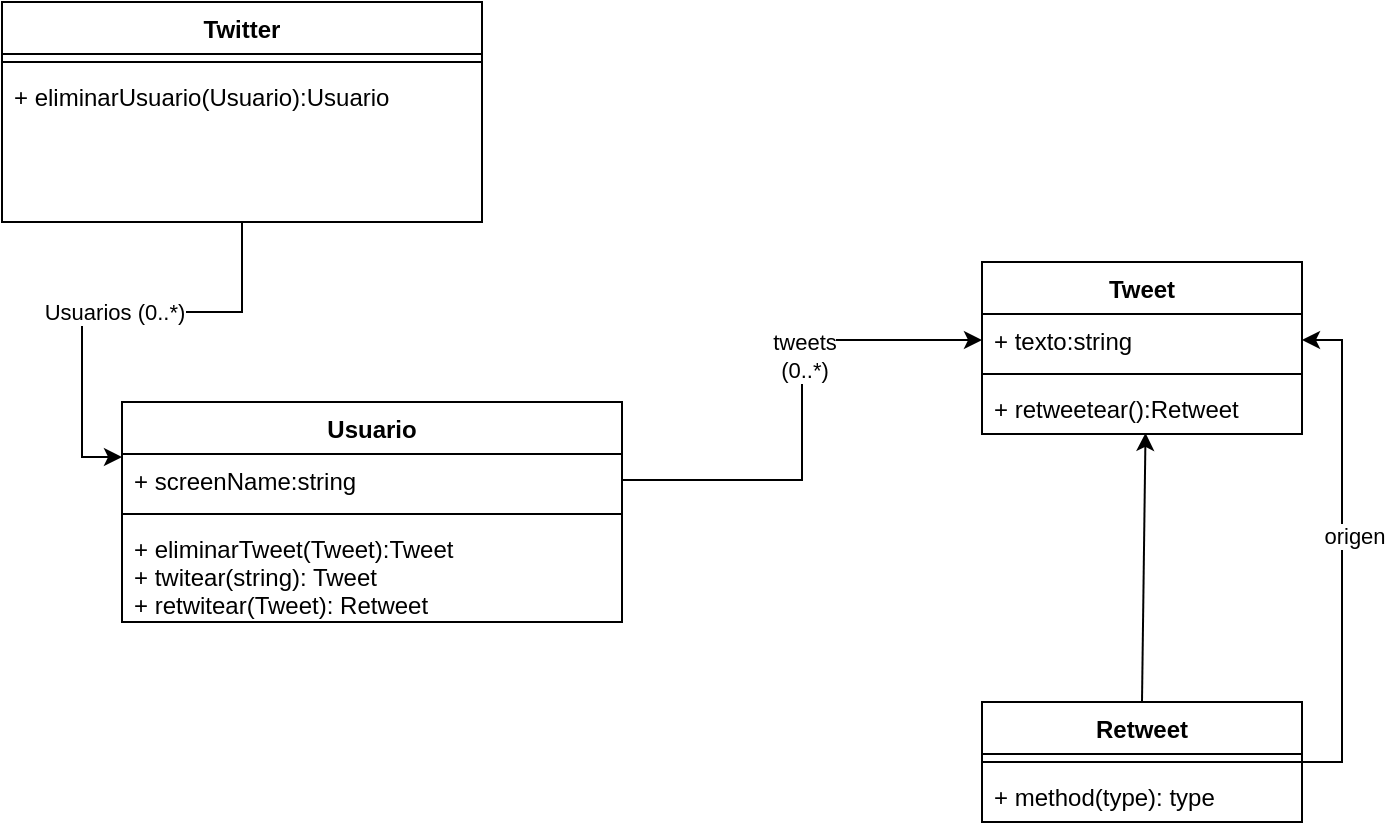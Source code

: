 <mxfile version="20.6.2" type="device"><diagram id="C5RBs43oDa-KdzZeNtuy" name="Page-1"><mxGraphModel dx="851" dy="580" grid="1" gridSize="10" guides="1" tooltips="1" connect="1" arrows="1" fold="1" page="1" pageScale="1" pageWidth="827" pageHeight="1169" math="0" shadow="0"><root><mxCell id="WIyWlLk6GJQsqaUBKTNV-0"/><mxCell id="WIyWlLk6GJQsqaUBKTNV-1" parent="WIyWlLk6GJQsqaUBKTNV-0"/><mxCell id="1ni0JQWuwQ6AQY2SHOJl-0" value="Usuario" style="swimlane;fontStyle=1;align=center;verticalAlign=top;childLayout=stackLayout;horizontal=1;startSize=26;horizontalStack=0;resizeParent=1;resizeParentMax=0;resizeLast=0;collapsible=1;marginBottom=0;" vertex="1" parent="WIyWlLk6GJQsqaUBKTNV-1"><mxGeometry x="100" y="240" width="250" height="110" as="geometry"/></mxCell><mxCell id="1ni0JQWuwQ6AQY2SHOJl-1" value="+ screenName:string" style="text;strokeColor=none;fillColor=none;align=left;verticalAlign=top;spacingLeft=4;spacingRight=4;overflow=hidden;rotatable=0;points=[[0,0.5],[1,0.5]];portConstraint=eastwest;" vertex="1" parent="1ni0JQWuwQ6AQY2SHOJl-0"><mxGeometry y="26" width="250" height="26" as="geometry"/></mxCell><mxCell id="1ni0JQWuwQ6AQY2SHOJl-2" value="" style="line;strokeWidth=1;fillColor=none;align=left;verticalAlign=middle;spacingTop=-1;spacingLeft=3;spacingRight=3;rotatable=0;labelPosition=right;points=[];portConstraint=eastwest;strokeColor=inherit;" vertex="1" parent="1ni0JQWuwQ6AQY2SHOJl-0"><mxGeometry y="52" width="250" height="8" as="geometry"/></mxCell><mxCell id="1ni0JQWuwQ6AQY2SHOJl-3" value="+ eliminarTweet(Tweet):Tweet&#10;+ twitear(string): Tweet&#10;+ retwitear(Tweet): Retweet" style="text;strokeColor=none;fillColor=none;align=left;verticalAlign=top;spacingLeft=4;spacingRight=4;overflow=hidden;rotatable=0;points=[[0,0.5],[1,0.5]];portConstraint=eastwest;" vertex="1" parent="1ni0JQWuwQ6AQY2SHOJl-0"><mxGeometry y="60" width="250" height="50" as="geometry"/></mxCell><mxCell id="1ni0JQWuwQ6AQY2SHOJl-4" value="Tweet" style="swimlane;fontStyle=1;align=center;verticalAlign=top;childLayout=stackLayout;horizontal=1;startSize=26;horizontalStack=0;resizeParent=1;resizeParentMax=0;resizeLast=0;collapsible=1;marginBottom=0;" vertex="1" parent="WIyWlLk6GJQsqaUBKTNV-1"><mxGeometry x="530" y="170" width="160" height="86" as="geometry"/></mxCell><mxCell id="1ni0JQWuwQ6AQY2SHOJl-5" value="+ texto:string" style="text;strokeColor=none;fillColor=none;align=left;verticalAlign=top;spacingLeft=4;spacingRight=4;overflow=hidden;rotatable=0;points=[[0,0.5],[1,0.5]];portConstraint=eastwest;" vertex="1" parent="1ni0JQWuwQ6AQY2SHOJl-4"><mxGeometry y="26" width="160" height="26" as="geometry"/></mxCell><mxCell id="1ni0JQWuwQ6AQY2SHOJl-6" value="" style="line;strokeWidth=1;fillColor=none;align=left;verticalAlign=middle;spacingTop=-1;spacingLeft=3;spacingRight=3;rotatable=0;labelPosition=right;points=[];portConstraint=eastwest;strokeColor=inherit;" vertex="1" parent="1ni0JQWuwQ6AQY2SHOJl-4"><mxGeometry y="52" width="160" height="8" as="geometry"/></mxCell><mxCell id="1ni0JQWuwQ6AQY2SHOJl-7" value="+ retweetear():Retweet" style="text;strokeColor=none;fillColor=none;align=left;verticalAlign=top;spacingLeft=4;spacingRight=4;overflow=hidden;rotatable=0;points=[[0,0.5],[1,0.5]];portConstraint=eastwest;" vertex="1" parent="1ni0JQWuwQ6AQY2SHOJl-4"><mxGeometry y="60" width="160" height="26" as="geometry"/></mxCell><mxCell id="1ni0JQWuwQ6AQY2SHOJl-9" style="edgeStyle=orthogonalEdgeStyle;rounded=0;orthogonalLoop=1;jettySize=auto;html=1;entryX=0;entryY=0.5;entryDx=0;entryDy=0;" edge="1" parent="WIyWlLk6GJQsqaUBKTNV-1" source="1ni0JQWuwQ6AQY2SHOJl-1" target="1ni0JQWuwQ6AQY2SHOJl-5"><mxGeometry relative="1" as="geometry"/></mxCell><mxCell id="1ni0JQWuwQ6AQY2SHOJl-10" value="tweets &lt;br&gt;(0..*)" style="edgeLabel;html=1;align=center;verticalAlign=middle;resizable=0;points=[];" vertex="1" connectable="0" parent="1ni0JQWuwQ6AQY2SHOJl-9"><mxGeometry x="0.219" y="-1" relative="1" as="geometry"><mxPoint as="offset"/></mxGeometry></mxCell><mxCell id="1ni0JQWuwQ6AQY2SHOJl-18" value="Usuarios (0..*)" style="edgeStyle=orthogonalEdgeStyle;rounded=0;orthogonalLoop=1;jettySize=auto;html=1;entryX=0;entryY=0.25;entryDx=0;entryDy=0;" edge="1" parent="WIyWlLk6GJQsqaUBKTNV-1" source="1ni0JQWuwQ6AQY2SHOJl-14" target="1ni0JQWuwQ6AQY2SHOJl-0"><mxGeometry relative="1" as="geometry"/></mxCell><mxCell id="1ni0JQWuwQ6AQY2SHOJl-14" value="Twitter" style="swimlane;fontStyle=1;align=center;verticalAlign=top;childLayout=stackLayout;horizontal=1;startSize=26;horizontalStack=0;resizeParent=1;resizeParentMax=0;resizeLast=0;collapsible=1;marginBottom=0;" vertex="1" parent="WIyWlLk6GJQsqaUBKTNV-1"><mxGeometry x="40" y="40" width="240" height="110" as="geometry"/></mxCell><mxCell id="1ni0JQWuwQ6AQY2SHOJl-16" value="" style="line;strokeWidth=1;fillColor=none;align=left;verticalAlign=middle;spacingTop=-1;spacingLeft=3;spacingRight=3;rotatable=0;labelPosition=right;points=[];portConstraint=eastwest;strokeColor=inherit;" vertex="1" parent="1ni0JQWuwQ6AQY2SHOJl-14"><mxGeometry y="26" width="240" height="8" as="geometry"/></mxCell><mxCell id="1ni0JQWuwQ6AQY2SHOJl-17" value="+ eliminarUsuario(Usuario):Usuario" style="text;strokeColor=none;fillColor=none;align=left;verticalAlign=top;spacingLeft=4;spacingRight=4;overflow=hidden;rotatable=0;points=[[0,0.5],[1,0.5]];portConstraint=eastwest;" vertex="1" parent="1ni0JQWuwQ6AQY2SHOJl-14"><mxGeometry y="34" width="240" height="76" as="geometry"/></mxCell><mxCell id="1ni0JQWuwQ6AQY2SHOJl-19" value="Retweet" style="swimlane;fontStyle=1;align=center;verticalAlign=top;childLayout=stackLayout;horizontal=1;startSize=26;horizontalStack=0;resizeParent=1;resizeParentMax=0;resizeLast=0;collapsible=1;marginBottom=0;" vertex="1" parent="WIyWlLk6GJQsqaUBKTNV-1"><mxGeometry x="530" y="390" width="160" height="60" as="geometry"/></mxCell><mxCell id="1ni0JQWuwQ6AQY2SHOJl-21" value="" style="line;strokeWidth=1;fillColor=none;align=left;verticalAlign=middle;spacingTop=-1;spacingLeft=3;spacingRight=3;rotatable=0;labelPosition=right;points=[];portConstraint=eastwest;strokeColor=inherit;" vertex="1" parent="1ni0JQWuwQ6AQY2SHOJl-19"><mxGeometry y="26" width="160" height="8" as="geometry"/></mxCell><mxCell id="1ni0JQWuwQ6AQY2SHOJl-22" value="+ method(type): type" style="text;strokeColor=none;fillColor=none;align=left;verticalAlign=top;spacingLeft=4;spacingRight=4;overflow=hidden;rotatable=0;points=[[0,0.5],[1,0.5]];portConstraint=eastwest;" vertex="1" parent="1ni0JQWuwQ6AQY2SHOJl-19"><mxGeometry y="34" width="160" height="26" as="geometry"/></mxCell><mxCell id="1ni0JQWuwQ6AQY2SHOJl-23" style="edgeStyle=orthogonalEdgeStyle;rounded=0;orthogonalLoop=1;jettySize=auto;html=1;entryX=1;entryY=0.5;entryDx=0;entryDy=0;exitX=1;exitY=0.5;exitDx=0;exitDy=0;" edge="1" parent="WIyWlLk6GJQsqaUBKTNV-1" source="1ni0JQWuwQ6AQY2SHOJl-19" target="1ni0JQWuwQ6AQY2SHOJl-5"><mxGeometry relative="1" as="geometry"><mxPoint x="380" y="289" as="sourcePoint"/><mxPoint x="594" y="289" as="targetPoint"/></mxGeometry></mxCell><mxCell id="1ni0JQWuwQ6AQY2SHOJl-24" value="origen" style="edgeLabel;html=1;align=center;verticalAlign=middle;resizable=0;points=[];" vertex="1" connectable="0" parent="1ni0JQWuwQ6AQY2SHOJl-23"><mxGeometry x="0.219" y="-1" relative="1" as="geometry"><mxPoint x="5" y="20" as="offset"/></mxGeometry></mxCell><mxCell id="1ni0JQWuwQ6AQY2SHOJl-26" value="" style="endArrow=classic;html=1;rounded=0;entryX=0.511;entryY=0.979;entryDx=0;entryDy=0;entryPerimeter=0;exitX=0.5;exitY=0;exitDx=0;exitDy=0;" edge="1" parent="WIyWlLk6GJQsqaUBKTNV-1" source="1ni0JQWuwQ6AQY2SHOJl-19" target="1ni0JQWuwQ6AQY2SHOJl-7"><mxGeometry width="50" height="50" relative="1" as="geometry"><mxPoint x="390" y="320" as="sourcePoint"/><mxPoint x="440" y="270" as="targetPoint"/></mxGeometry></mxCell></root></mxGraphModel></diagram></mxfile>